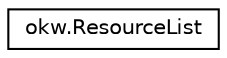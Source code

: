 digraph "Grafische Darstellung der Klassenhierarchie"
{
 // INTERACTIVE_SVG=YES
 // LATEX_PDF_SIZE
  edge [fontname="Helvetica",fontsize="10",labelfontname="Helvetica",labelfontsize="10"];
  node [fontname="Helvetica",fontsize="10",shape=record];
  rankdir="LR";
  Node0 [label="okw.ResourceList",height=0.2,width=0.4,color="black", fillcolor="white", style="filled",URL="$classokw_1_1_resource_list.html",tooltip="list resources available from the classpath @ *"];
}
